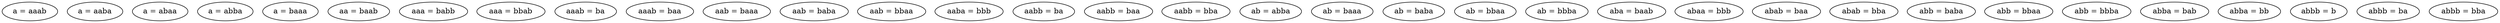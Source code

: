 digraph finite_state_machine {
	rankdir=TB;
	node [shape = ellipse];
	"a = aaab"
	"a = aaba"
	"a = abaa"
	"a = abba"
	"a = baaa"
	"aa = baab"
	"aaa = babb"
	"aaa = bbab"
	"aaab = ba"
	"aaab = baa"
	"aab = baaa"
	"aab = baba"
	"aab = bbaa"
	"aaba = bbb"
	"aabb = ba"
	"aabb = baa"
	"aabb = bba"
	"ab = abba"
	"ab = baaa"
	"ab = baba"
	"ab = bbaa"
	"ab = bbba"
	"aba = baab"
	"abaa = bbb"
	"abab = baa"
	"abab = bba"
	"abb = baba"
	"abb = bbaa"
	"abb = bbba"
	"abba = bab"
	"abba = bb"
	"abbb = b"
	"abbb = ba"
	"abbb = bba"
}